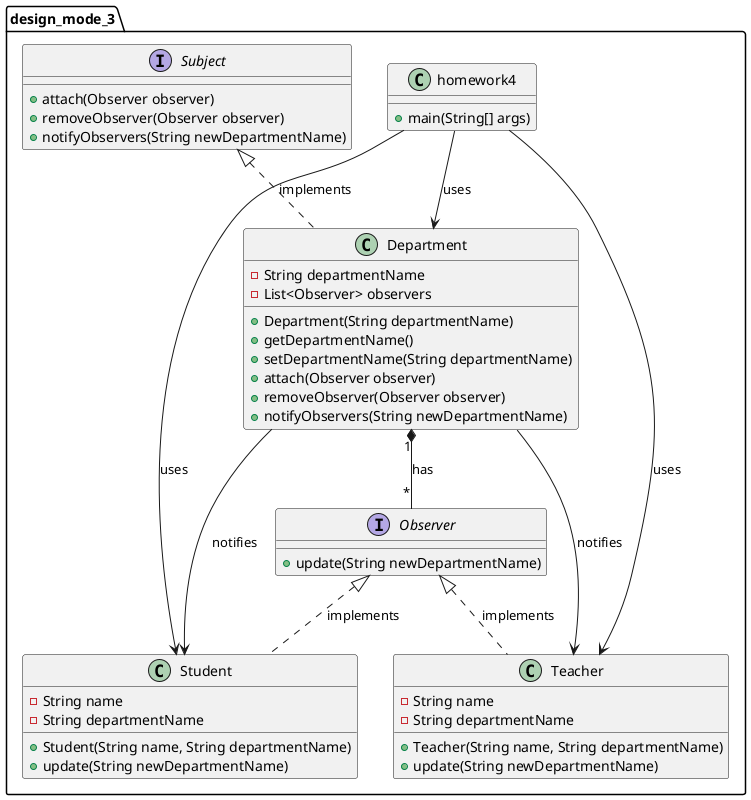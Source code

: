 @startuml
package design_mode_3 {
    ' 定义观察者接口
    interface Observer {
        + update(String newDepartmentName)
    }

    ' 定义被观察者接口
    interface Subject {
        + attach(Observer observer)
        + removeObserver(Observer observer)
        + notifyObservers(String newDepartmentName)
    }

    ' 定义教师类（具体观察者）
    class Teacher {
        - String name
        - String departmentName
        + Teacher(String name, String departmentName)
        + update(String newDepartmentName)
    }

    ' 定义系类（具体被观察者）
    class Department {
        - String departmentName
        - List<Observer> observers
        + Department(String departmentName)
        + getDepartmentName()
        + setDepartmentName(String departmentName)
        + attach(Observer observer)
        + removeObserver(Observer observer)
        + notifyObservers(String newDepartmentName)
    }

    ' 定义学生类（具体观察者）
    class Student {
        - String name
        - String departmentName
        + Student(String name, String departmentName)
        + update(String newDepartmentName)
    }

    ' 定义主类
    class homework4 {
        + main(String[] args)
    }

    ' 类之间的关系
    Observer <|.. Teacher : implements
    Observer <|.. Student : implements
    Subject <|.. Department : implements
    Department "1" *-- "*" Observer : has
    Department --> Teacher : notifies
    Department --> Student : notifies
    homework4 --> Department : uses
    homework4 --> Teacher : uses
    homework4 --> Student : uses
}
@enduml